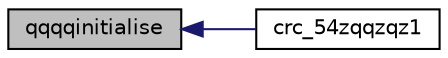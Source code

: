 digraph "qqqqinitialise"
{
  edge [fontname="Helvetica",fontsize="10",labelfontname="Helvetica",labelfontsize="10"];
  node [fontname="Helvetica",fontsize="10",shape=record];
  rankdir="LR";
  Node134 [label="qqqqinitialise",height=0.2,width=0.4,color="black", fillcolor="grey75", style="filled", fontcolor="black"];
  Node134 -> Node135 [dir="back",color="midnightblue",fontsize="10",style="solid",fontname="Helvetica"];
  Node135 [label="crc_54zqqzqz1",height=0.2,width=0.4,color="black", fillcolor="white", style="filled",URL="$inszt__crc_8c.html#a96a70baebe1603289711088e5e0164ee"];
}
